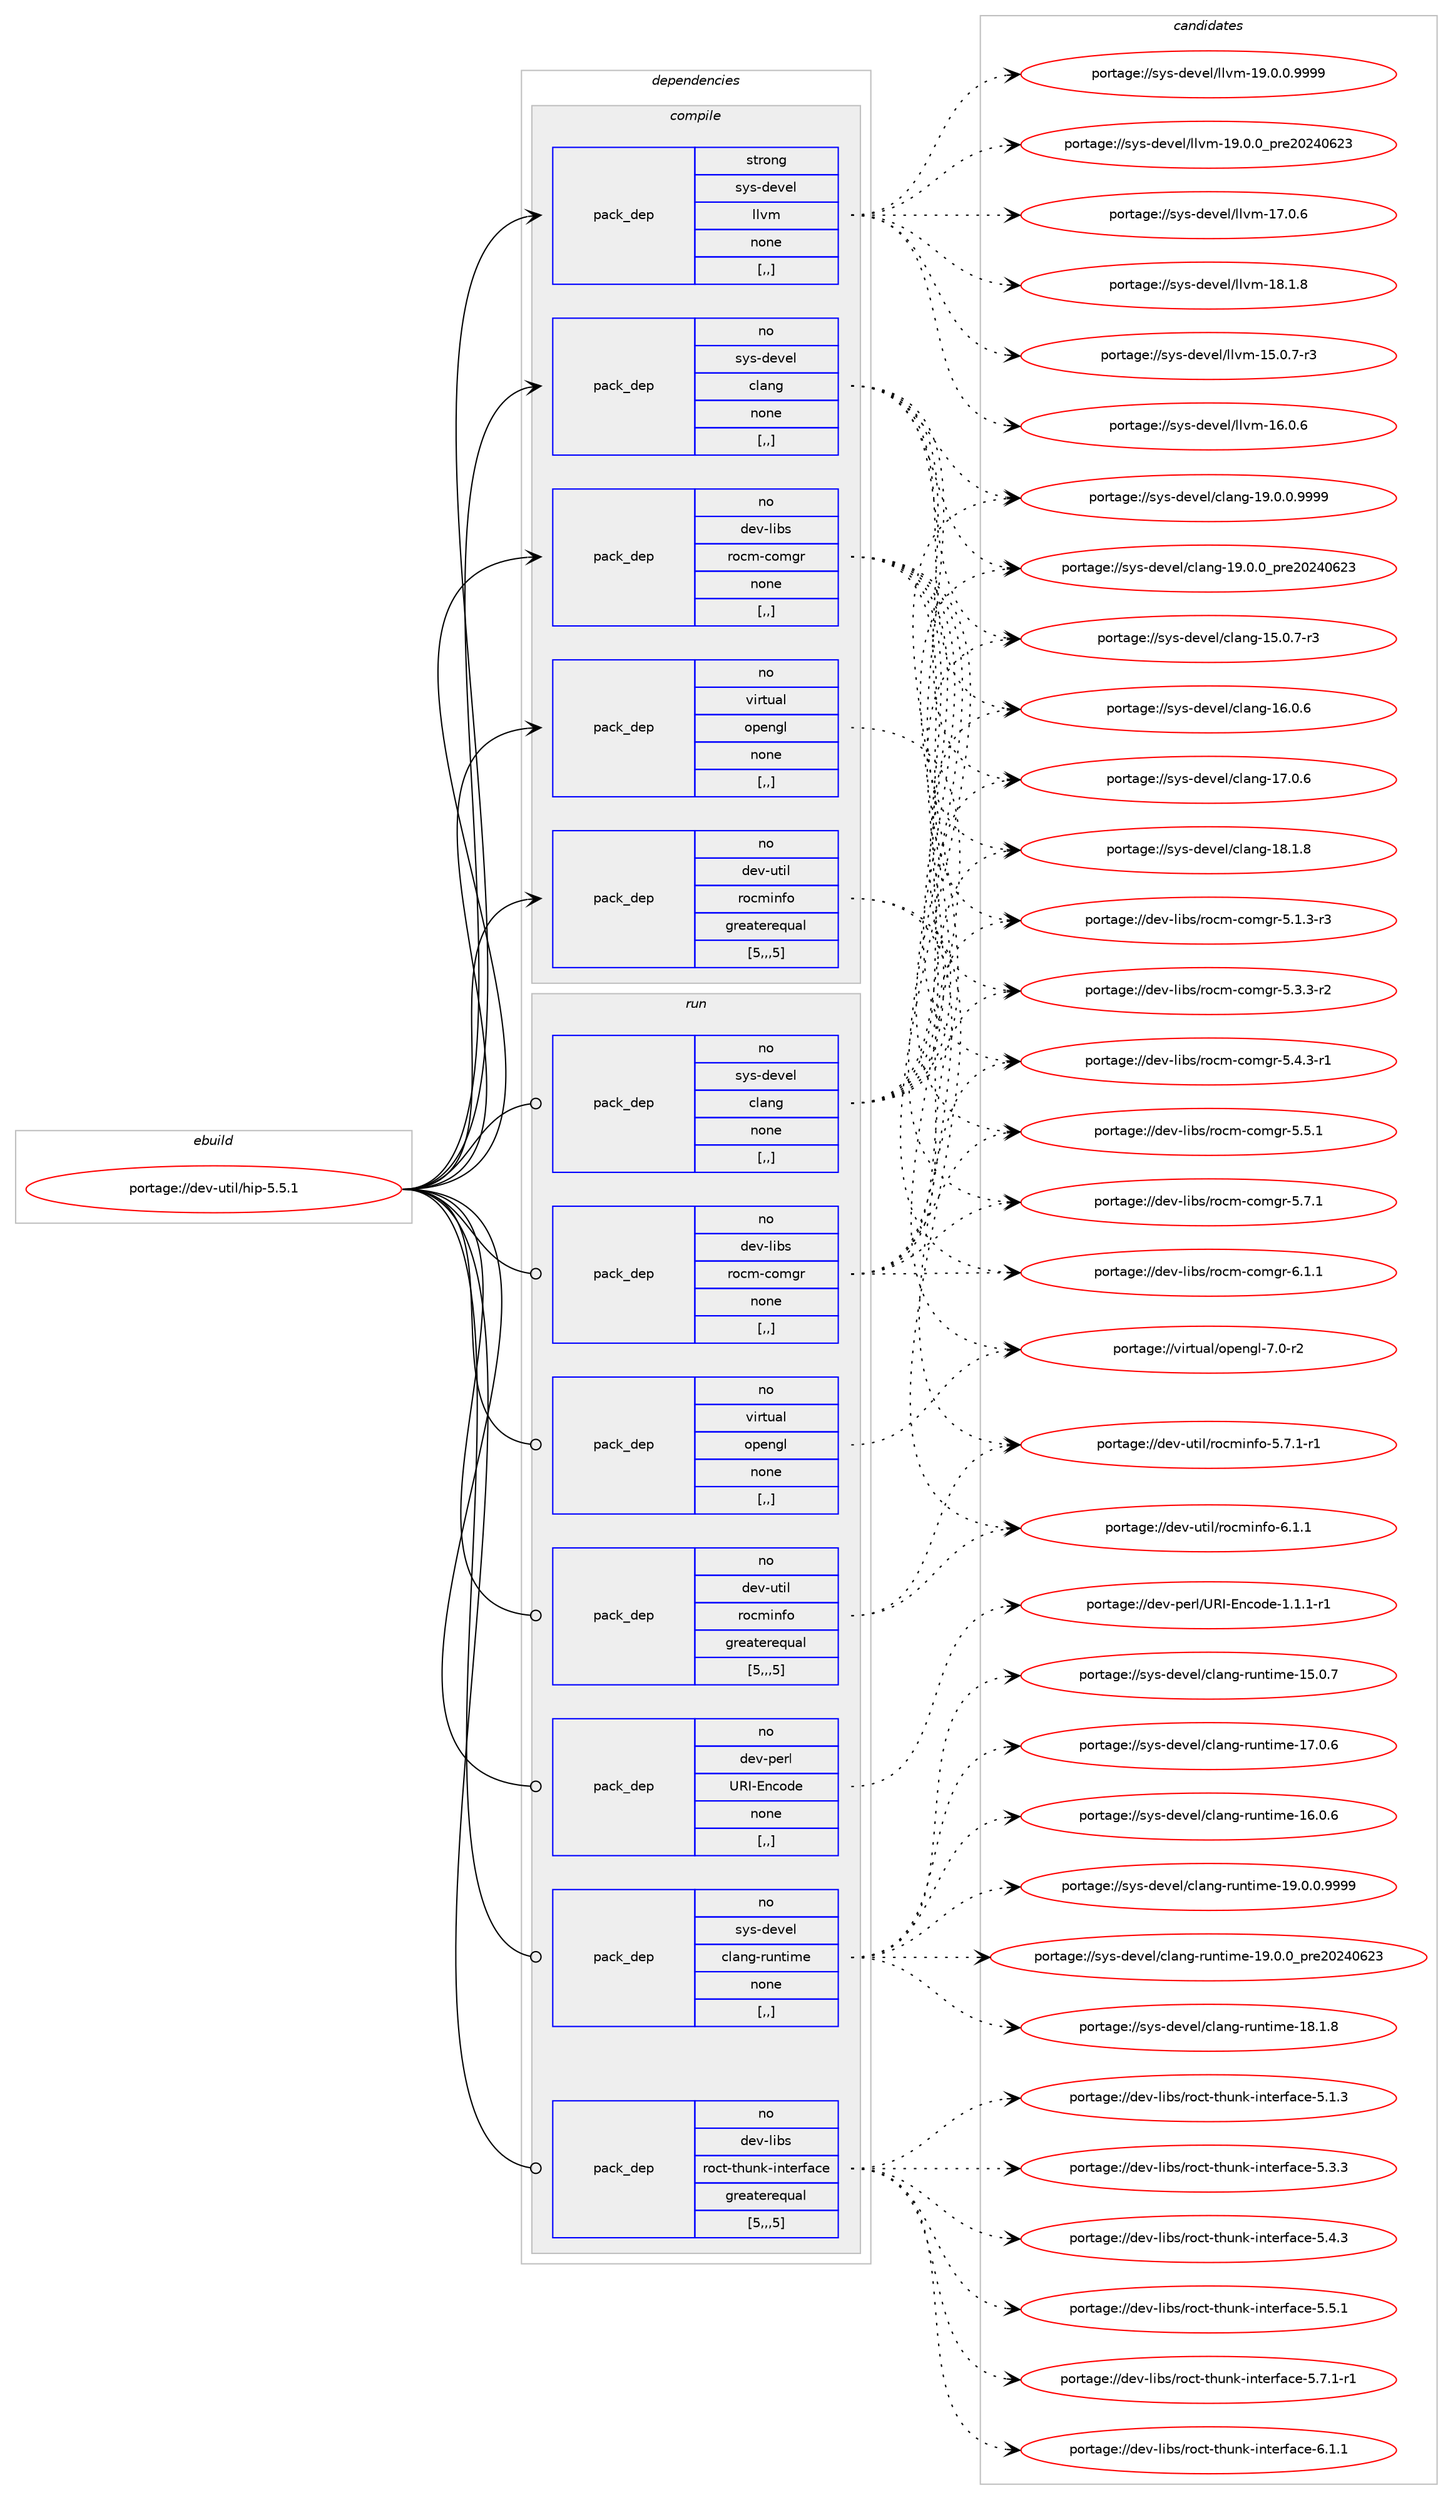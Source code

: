 digraph prolog {

# *************
# Graph options
# *************

newrank=true;
concentrate=true;
compound=true;
graph [rankdir=LR,fontname=Helvetica,fontsize=10,ranksep=1.5];#, ranksep=2.5, nodesep=0.2];
edge  [arrowhead=vee];
node  [fontname=Helvetica,fontsize=10];

# **********
# The ebuild
# **********

subgraph cluster_leftcol {
color=gray;
rank=same;
label=<<i>ebuild</i>>;
id [label="portage://dev-util/hip-5.5.1", color=red, width=4, href="../dev-util/hip-5.5.1.svg"];
}

# ****************
# The dependencies
# ****************

subgraph cluster_midcol {
color=gray;
label=<<i>dependencies</i>>;
subgraph cluster_compile {
fillcolor="#eeeeee";
style=filled;
label=<<i>compile</i>>;
subgraph pack150450 {
dependency211169 [label=<<TABLE BORDER="0" CELLBORDER="1" CELLSPACING="0" CELLPADDING="4" WIDTH="220"><TR><TD ROWSPAN="6" CELLPADDING="30">pack_dep</TD></TR><TR><TD WIDTH="110">no</TD></TR><TR><TD>dev-libs</TD></TR><TR><TD>rocm-comgr</TD></TR><TR><TD>none</TD></TR><TR><TD>[,,]</TD></TR></TABLE>>, shape=none, color=blue];
}
id:e -> dependency211169:w [weight=20,style="solid",arrowhead="vee"];
subgraph pack150451 {
dependency211170 [label=<<TABLE BORDER="0" CELLBORDER="1" CELLSPACING="0" CELLPADDING="4" WIDTH="220"><TR><TD ROWSPAN="6" CELLPADDING="30">pack_dep</TD></TR><TR><TD WIDTH="110">no</TD></TR><TR><TD>dev-util</TD></TR><TR><TD>rocminfo</TD></TR><TR><TD>greaterequal</TD></TR><TR><TD>[5,,,5]</TD></TR></TABLE>>, shape=none, color=blue];
}
id:e -> dependency211170:w [weight=20,style="solid",arrowhead="vee"];
subgraph pack150452 {
dependency211171 [label=<<TABLE BORDER="0" CELLBORDER="1" CELLSPACING="0" CELLPADDING="4" WIDTH="220"><TR><TD ROWSPAN="6" CELLPADDING="30">pack_dep</TD></TR><TR><TD WIDTH="110">no</TD></TR><TR><TD>sys-devel</TD></TR><TR><TD>clang</TD></TR><TR><TD>none</TD></TR><TR><TD>[,,]</TD></TR></TABLE>>, shape=none, color=blue];
}
id:e -> dependency211171:w [weight=20,style="solid",arrowhead="vee"];
subgraph pack150453 {
dependency211172 [label=<<TABLE BORDER="0" CELLBORDER="1" CELLSPACING="0" CELLPADDING="4" WIDTH="220"><TR><TD ROWSPAN="6" CELLPADDING="30">pack_dep</TD></TR><TR><TD WIDTH="110">no</TD></TR><TR><TD>virtual</TD></TR><TR><TD>opengl</TD></TR><TR><TD>none</TD></TR><TR><TD>[,,]</TD></TR></TABLE>>, shape=none, color=blue];
}
id:e -> dependency211172:w [weight=20,style="solid",arrowhead="vee"];
subgraph pack150454 {
dependency211173 [label=<<TABLE BORDER="0" CELLBORDER="1" CELLSPACING="0" CELLPADDING="4" WIDTH="220"><TR><TD ROWSPAN="6" CELLPADDING="30">pack_dep</TD></TR><TR><TD WIDTH="110">strong</TD></TR><TR><TD>sys-devel</TD></TR><TR><TD>llvm</TD></TR><TR><TD>none</TD></TR><TR><TD>[,,]</TD></TR></TABLE>>, shape=none, color=blue];
}
id:e -> dependency211173:w [weight=20,style="solid",arrowhead="vee"];
}
subgraph cluster_compileandrun {
fillcolor="#eeeeee";
style=filled;
label=<<i>compile and run</i>>;
}
subgraph cluster_run {
fillcolor="#eeeeee";
style=filled;
label=<<i>run</i>>;
subgraph pack150455 {
dependency211174 [label=<<TABLE BORDER="0" CELLBORDER="1" CELLSPACING="0" CELLPADDING="4" WIDTH="220"><TR><TD ROWSPAN="6" CELLPADDING="30">pack_dep</TD></TR><TR><TD WIDTH="110">no</TD></TR><TR><TD>dev-libs</TD></TR><TR><TD>rocm-comgr</TD></TR><TR><TD>none</TD></TR><TR><TD>[,,]</TD></TR></TABLE>>, shape=none, color=blue];
}
id:e -> dependency211174:w [weight=20,style="solid",arrowhead="odot"];
subgraph pack150456 {
dependency211175 [label=<<TABLE BORDER="0" CELLBORDER="1" CELLSPACING="0" CELLPADDING="4" WIDTH="220"><TR><TD ROWSPAN="6" CELLPADDING="30">pack_dep</TD></TR><TR><TD WIDTH="110">no</TD></TR><TR><TD>dev-libs</TD></TR><TR><TD>roct-thunk-interface</TD></TR><TR><TD>greaterequal</TD></TR><TR><TD>[5,,,5]</TD></TR></TABLE>>, shape=none, color=blue];
}
id:e -> dependency211175:w [weight=20,style="solid",arrowhead="odot"];
subgraph pack150457 {
dependency211176 [label=<<TABLE BORDER="0" CELLBORDER="1" CELLSPACING="0" CELLPADDING="4" WIDTH="220"><TR><TD ROWSPAN="6" CELLPADDING="30">pack_dep</TD></TR><TR><TD WIDTH="110">no</TD></TR><TR><TD>dev-perl</TD></TR><TR><TD>URI-Encode</TD></TR><TR><TD>none</TD></TR><TR><TD>[,,]</TD></TR></TABLE>>, shape=none, color=blue];
}
id:e -> dependency211176:w [weight=20,style="solid",arrowhead="odot"];
subgraph pack150458 {
dependency211177 [label=<<TABLE BORDER="0" CELLBORDER="1" CELLSPACING="0" CELLPADDING="4" WIDTH="220"><TR><TD ROWSPAN="6" CELLPADDING="30">pack_dep</TD></TR><TR><TD WIDTH="110">no</TD></TR><TR><TD>dev-util</TD></TR><TR><TD>rocminfo</TD></TR><TR><TD>greaterequal</TD></TR><TR><TD>[5,,,5]</TD></TR></TABLE>>, shape=none, color=blue];
}
id:e -> dependency211177:w [weight=20,style="solid",arrowhead="odot"];
subgraph pack150459 {
dependency211178 [label=<<TABLE BORDER="0" CELLBORDER="1" CELLSPACING="0" CELLPADDING="4" WIDTH="220"><TR><TD ROWSPAN="6" CELLPADDING="30">pack_dep</TD></TR><TR><TD WIDTH="110">no</TD></TR><TR><TD>sys-devel</TD></TR><TR><TD>clang</TD></TR><TR><TD>none</TD></TR><TR><TD>[,,]</TD></TR></TABLE>>, shape=none, color=blue];
}
id:e -> dependency211178:w [weight=20,style="solid",arrowhead="odot"];
subgraph pack150460 {
dependency211179 [label=<<TABLE BORDER="0" CELLBORDER="1" CELLSPACING="0" CELLPADDING="4" WIDTH="220"><TR><TD ROWSPAN="6" CELLPADDING="30">pack_dep</TD></TR><TR><TD WIDTH="110">no</TD></TR><TR><TD>sys-devel</TD></TR><TR><TD>clang-runtime</TD></TR><TR><TD>none</TD></TR><TR><TD>[,,]</TD></TR></TABLE>>, shape=none, color=blue];
}
id:e -> dependency211179:w [weight=20,style="solid",arrowhead="odot"];
subgraph pack150461 {
dependency211180 [label=<<TABLE BORDER="0" CELLBORDER="1" CELLSPACING="0" CELLPADDING="4" WIDTH="220"><TR><TD ROWSPAN="6" CELLPADDING="30">pack_dep</TD></TR><TR><TD WIDTH="110">no</TD></TR><TR><TD>virtual</TD></TR><TR><TD>opengl</TD></TR><TR><TD>none</TD></TR><TR><TD>[,,]</TD></TR></TABLE>>, shape=none, color=blue];
}
id:e -> dependency211180:w [weight=20,style="solid",arrowhead="odot"];
}
}

# **************
# The candidates
# **************

subgraph cluster_choices {
rank=same;
color=gray;
label=<<i>candidates</i>>;

subgraph choice150450 {
color=black;
nodesep=1;
choice1001011184510810598115471141119910945991111091031144553464946514511451 [label="portage://dev-libs/rocm-comgr-5.1.3-r3", color=red, width=4,href="../dev-libs/rocm-comgr-5.1.3-r3.svg"];
choice1001011184510810598115471141119910945991111091031144553465146514511450 [label="portage://dev-libs/rocm-comgr-5.3.3-r2", color=red, width=4,href="../dev-libs/rocm-comgr-5.3.3-r2.svg"];
choice1001011184510810598115471141119910945991111091031144553465246514511449 [label="portage://dev-libs/rocm-comgr-5.4.3-r1", color=red, width=4,href="../dev-libs/rocm-comgr-5.4.3-r1.svg"];
choice100101118451081059811547114111991094599111109103114455346534649 [label="portage://dev-libs/rocm-comgr-5.5.1", color=red, width=4,href="../dev-libs/rocm-comgr-5.5.1.svg"];
choice100101118451081059811547114111991094599111109103114455346554649 [label="portage://dev-libs/rocm-comgr-5.7.1", color=red, width=4,href="../dev-libs/rocm-comgr-5.7.1.svg"];
choice100101118451081059811547114111991094599111109103114455446494649 [label="portage://dev-libs/rocm-comgr-6.1.1", color=red, width=4,href="../dev-libs/rocm-comgr-6.1.1.svg"];
dependency211169:e -> choice1001011184510810598115471141119910945991111091031144553464946514511451:w [style=dotted,weight="100"];
dependency211169:e -> choice1001011184510810598115471141119910945991111091031144553465146514511450:w [style=dotted,weight="100"];
dependency211169:e -> choice1001011184510810598115471141119910945991111091031144553465246514511449:w [style=dotted,weight="100"];
dependency211169:e -> choice100101118451081059811547114111991094599111109103114455346534649:w [style=dotted,weight="100"];
dependency211169:e -> choice100101118451081059811547114111991094599111109103114455346554649:w [style=dotted,weight="100"];
dependency211169:e -> choice100101118451081059811547114111991094599111109103114455446494649:w [style=dotted,weight="100"];
}
subgraph choice150451 {
color=black;
nodesep=1;
choice1001011184511711610510847114111991091051101021114553465546494511449 [label="portage://dev-util/rocminfo-5.7.1-r1", color=red, width=4,href="../dev-util/rocminfo-5.7.1-r1.svg"];
choice100101118451171161051084711411199109105110102111455446494649 [label="portage://dev-util/rocminfo-6.1.1", color=red, width=4,href="../dev-util/rocminfo-6.1.1.svg"];
dependency211170:e -> choice1001011184511711610510847114111991091051101021114553465546494511449:w [style=dotted,weight="100"];
dependency211170:e -> choice100101118451171161051084711411199109105110102111455446494649:w [style=dotted,weight="100"];
}
subgraph choice150452 {
color=black;
nodesep=1;
choice11512111545100101118101108479910897110103454953464846554511451 [label="portage://sys-devel/clang-15.0.7-r3", color=red, width=4,href="../sys-devel/clang-15.0.7-r3.svg"];
choice1151211154510010111810110847991089711010345495446484654 [label="portage://sys-devel/clang-16.0.6", color=red, width=4,href="../sys-devel/clang-16.0.6.svg"];
choice1151211154510010111810110847991089711010345495546484654 [label="portage://sys-devel/clang-17.0.6", color=red, width=4,href="../sys-devel/clang-17.0.6.svg"];
choice1151211154510010111810110847991089711010345495646494656 [label="portage://sys-devel/clang-18.1.8", color=red, width=4,href="../sys-devel/clang-18.1.8.svg"];
choice11512111545100101118101108479910897110103454957464846484657575757 [label="portage://sys-devel/clang-19.0.0.9999", color=red, width=4,href="../sys-devel/clang-19.0.0.9999.svg"];
choice1151211154510010111810110847991089711010345495746484648951121141015048505248545051 [label="portage://sys-devel/clang-19.0.0_pre20240623", color=red, width=4,href="../sys-devel/clang-19.0.0_pre20240623.svg"];
dependency211171:e -> choice11512111545100101118101108479910897110103454953464846554511451:w [style=dotted,weight="100"];
dependency211171:e -> choice1151211154510010111810110847991089711010345495446484654:w [style=dotted,weight="100"];
dependency211171:e -> choice1151211154510010111810110847991089711010345495546484654:w [style=dotted,weight="100"];
dependency211171:e -> choice1151211154510010111810110847991089711010345495646494656:w [style=dotted,weight="100"];
dependency211171:e -> choice11512111545100101118101108479910897110103454957464846484657575757:w [style=dotted,weight="100"];
dependency211171:e -> choice1151211154510010111810110847991089711010345495746484648951121141015048505248545051:w [style=dotted,weight="100"];
}
subgraph choice150453 {
color=black;
nodesep=1;
choice1181051141161179710847111112101110103108455546484511450 [label="portage://virtual/opengl-7.0-r2", color=red, width=4,href="../virtual/opengl-7.0-r2.svg"];
dependency211172:e -> choice1181051141161179710847111112101110103108455546484511450:w [style=dotted,weight="100"];
}
subgraph choice150454 {
color=black;
nodesep=1;
choice1151211154510010111810110847108108118109454953464846554511451 [label="portage://sys-devel/llvm-15.0.7-r3", color=red, width=4,href="../sys-devel/llvm-15.0.7-r3.svg"];
choice115121115451001011181011084710810811810945495446484654 [label="portage://sys-devel/llvm-16.0.6", color=red, width=4,href="../sys-devel/llvm-16.0.6.svg"];
choice115121115451001011181011084710810811810945495546484654 [label="portage://sys-devel/llvm-17.0.6", color=red, width=4,href="../sys-devel/llvm-17.0.6.svg"];
choice115121115451001011181011084710810811810945495646494656 [label="portage://sys-devel/llvm-18.1.8", color=red, width=4,href="../sys-devel/llvm-18.1.8.svg"];
choice1151211154510010111810110847108108118109454957464846484657575757 [label="portage://sys-devel/llvm-19.0.0.9999", color=red, width=4,href="../sys-devel/llvm-19.0.0.9999.svg"];
choice115121115451001011181011084710810811810945495746484648951121141015048505248545051 [label="portage://sys-devel/llvm-19.0.0_pre20240623", color=red, width=4,href="../sys-devel/llvm-19.0.0_pre20240623.svg"];
dependency211173:e -> choice1151211154510010111810110847108108118109454953464846554511451:w [style=dotted,weight="100"];
dependency211173:e -> choice115121115451001011181011084710810811810945495446484654:w [style=dotted,weight="100"];
dependency211173:e -> choice115121115451001011181011084710810811810945495546484654:w [style=dotted,weight="100"];
dependency211173:e -> choice115121115451001011181011084710810811810945495646494656:w [style=dotted,weight="100"];
dependency211173:e -> choice1151211154510010111810110847108108118109454957464846484657575757:w [style=dotted,weight="100"];
dependency211173:e -> choice115121115451001011181011084710810811810945495746484648951121141015048505248545051:w [style=dotted,weight="100"];
}
subgraph choice150455 {
color=black;
nodesep=1;
choice1001011184510810598115471141119910945991111091031144553464946514511451 [label="portage://dev-libs/rocm-comgr-5.1.3-r3", color=red, width=4,href="../dev-libs/rocm-comgr-5.1.3-r3.svg"];
choice1001011184510810598115471141119910945991111091031144553465146514511450 [label="portage://dev-libs/rocm-comgr-5.3.3-r2", color=red, width=4,href="../dev-libs/rocm-comgr-5.3.3-r2.svg"];
choice1001011184510810598115471141119910945991111091031144553465246514511449 [label="portage://dev-libs/rocm-comgr-5.4.3-r1", color=red, width=4,href="../dev-libs/rocm-comgr-5.4.3-r1.svg"];
choice100101118451081059811547114111991094599111109103114455346534649 [label="portage://dev-libs/rocm-comgr-5.5.1", color=red, width=4,href="../dev-libs/rocm-comgr-5.5.1.svg"];
choice100101118451081059811547114111991094599111109103114455346554649 [label="portage://dev-libs/rocm-comgr-5.7.1", color=red, width=4,href="../dev-libs/rocm-comgr-5.7.1.svg"];
choice100101118451081059811547114111991094599111109103114455446494649 [label="portage://dev-libs/rocm-comgr-6.1.1", color=red, width=4,href="../dev-libs/rocm-comgr-6.1.1.svg"];
dependency211174:e -> choice1001011184510810598115471141119910945991111091031144553464946514511451:w [style=dotted,weight="100"];
dependency211174:e -> choice1001011184510810598115471141119910945991111091031144553465146514511450:w [style=dotted,weight="100"];
dependency211174:e -> choice1001011184510810598115471141119910945991111091031144553465246514511449:w [style=dotted,weight="100"];
dependency211174:e -> choice100101118451081059811547114111991094599111109103114455346534649:w [style=dotted,weight="100"];
dependency211174:e -> choice100101118451081059811547114111991094599111109103114455346554649:w [style=dotted,weight="100"];
dependency211174:e -> choice100101118451081059811547114111991094599111109103114455446494649:w [style=dotted,weight="100"];
}
subgraph choice150456 {
color=black;
nodesep=1;
choice1001011184510810598115471141119911645116104117110107451051101161011141029799101455346494651 [label="portage://dev-libs/roct-thunk-interface-5.1.3", color=red, width=4,href="../dev-libs/roct-thunk-interface-5.1.3.svg"];
choice1001011184510810598115471141119911645116104117110107451051101161011141029799101455346514651 [label="portage://dev-libs/roct-thunk-interface-5.3.3", color=red, width=4,href="../dev-libs/roct-thunk-interface-5.3.3.svg"];
choice1001011184510810598115471141119911645116104117110107451051101161011141029799101455346524651 [label="portage://dev-libs/roct-thunk-interface-5.4.3", color=red, width=4,href="../dev-libs/roct-thunk-interface-5.4.3.svg"];
choice1001011184510810598115471141119911645116104117110107451051101161011141029799101455346534649 [label="portage://dev-libs/roct-thunk-interface-5.5.1", color=red, width=4,href="../dev-libs/roct-thunk-interface-5.5.1.svg"];
choice10010111845108105981154711411199116451161041171101074510511011610111410297991014553465546494511449 [label="portage://dev-libs/roct-thunk-interface-5.7.1-r1", color=red, width=4,href="../dev-libs/roct-thunk-interface-5.7.1-r1.svg"];
choice1001011184510810598115471141119911645116104117110107451051101161011141029799101455446494649 [label="portage://dev-libs/roct-thunk-interface-6.1.1", color=red, width=4,href="../dev-libs/roct-thunk-interface-6.1.1.svg"];
dependency211175:e -> choice1001011184510810598115471141119911645116104117110107451051101161011141029799101455346494651:w [style=dotted,weight="100"];
dependency211175:e -> choice1001011184510810598115471141119911645116104117110107451051101161011141029799101455346514651:w [style=dotted,weight="100"];
dependency211175:e -> choice1001011184510810598115471141119911645116104117110107451051101161011141029799101455346524651:w [style=dotted,weight="100"];
dependency211175:e -> choice1001011184510810598115471141119911645116104117110107451051101161011141029799101455346534649:w [style=dotted,weight="100"];
dependency211175:e -> choice10010111845108105981154711411199116451161041171101074510511011610111410297991014553465546494511449:w [style=dotted,weight="100"];
dependency211175:e -> choice1001011184510810598115471141119911645116104117110107451051101161011141029799101455446494649:w [style=dotted,weight="100"];
}
subgraph choice150457 {
color=black;
nodesep=1;
choice10010111845112101114108478582734569110991111001014549464946494511449 [label="portage://dev-perl/URI-Encode-1.1.1-r1", color=red, width=4,href="../dev-perl/URI-Encode-1.1.1-r1.svg"];
dependency211176:e -> choice10010111845112101114108478582734569110991111001014549464946494511449:w [style=dotted,weight="100"];
}
subgraph choice150458 {
color=black;
nodesep=1;
choice1001011184511711610510847114111991091051101021114553465546494511449 [label="portage://dev-util/rocminfo-5.7.1-r1", color=red, width=4,href="../dev-util/rocminfo-5.7.1-r1.svg"];
choice100101118451171161051084711411199109105110102111455446494649 [label="portage://dev-util/rocminfo-6.1.1", color=red, width=4,href="../dev-util/rocminfo-6.1.1.svg"];
dependency211177:e -> choice1001011184511711610510847114111991091051101021114553465546494511449:w [style=dotted,weight="100"];
dependency211177:e -> choice100101118451171161051084711411199109105110102111455446494649:w [style=dotted,weight="100"];
}
subgraph choice150459 {
color=black;
nodesep=1;
choice11512111545100101118101108479910897110103454953464846554511451 [label="portage://sys-devel/clang-15.0.7-r3", color=red, width=4,href="../sys-devel/clang-15.0.7-r3.svg"];
choice1151211154510010111810110847991089711010345495446484654 [label="portage://sys-devel/clang-16.0.6", color=red, width=4,href="../sys-devel/clang-16.0.6.svg"];
choice1151211154510010111810110847991089711010345495546484654 [label="portage://sys-devel/clang-17.0.6", color=red, width=4,href="../sys-devel/clang-17.0.6.svg"];
choice1151211154510010111810110847991089711010345495646494656 [label="portage://sys-devel/clang-18.1.8", color=red, width=4,href="../sys-devel/clang-18.1.8.svg"];
choice11512111545100101118101108479910897110103454957464846484657575757 [label="portage://sys-devel/clang-19.0.0.9999", color=red, width=4,href="../sys-devel/clang-19.0.0.9999.svg"];
choice1151211154510010111810110847991089711010345495746484648951121141015048505248545051 [label="portage://sys-devel/clang-19.0.0_pre20240623", color=red, width=4,href="../sys-devel/clang-19.0.0_pre20240623.svg"];
dependency211178:e -> choice11512111545100101118101108479910897110103454953464846554511451:w [style=dotted,weight="100"];
dependency211178:e -> choice1151211154510010111810110847991089711010345495446484654:w [style=dotted,weight="100"];
dependency211178:e -> choice1151211154510010111810110847991089711010345495546484654:w [style=dotted,weight="100"];
dependency211178:e -> choice1151211154510010111810110847991089711010345495646494656:w [style=dotted,weight="100"];
dependency211178:e -> choice11512111545100101118101108479910897110103454957464846484657575757:w [style=dotted,weight="100"];
dependency211178:e -> choice1151211154510010111810110847991089711010345495746484648951121141015048505248545051:w [style=dotted,weight="100"];
}
subgraph choice150460 {
color=black;
nodesep=1;
choice115121115451001011181011084799108971101034511411711011610510910145495346484655 [label="portage://sys-devel/clang-runtime-15.0.7", color=red, width=4,href="../sys-devel/clang-runtime-15.0.7.svg"];
choice115121115451001011181011084799108971101034511411711011610510910145495446484654 [label="portage://sys-devel/clang-runtime-16.0.6", color=red, width=4,href="../sys-devel/clang-runtime-16.0.6.svg"];
choice115121115451001011181011084799108971101034511411711011610510910145495546484654 [label="portage://sys-devel/clang-runtime-17.0.6", color=red, width=4,href="../sys-devel/clang-runtime-17.0.6.svg"];
choice115121115451001011181011084799108971101034511411711011610510910145495646494656 [label="portage://sys-devel/clang-runtime-18.1.8", color=red, width=4,href="../sys-devel/clang-runtime-18.1.8.svg"];
choice1151211154510010111810110847991089711010345114117110116105109101454957464846484657575757 [label="portage://sys-devel/clang-runtime-19.0.0.9999", color=red, width=4,href="../sys-devel/clang-runtime-19.0.0.9999.svg"];
choice115121115451001011181011084799108971101034511411711011610510910145495746484648951121141015048505248545051 [label="portage://sys-devel/clang-runtime-19.0.0_pre20240623", color=red, width=4,href="../sys-devel/clang-runtime-19.0.0_pre20240623.svg"];
dependency211179:e -> choice115121115451001011181011084799108971101034511411711011610510910145495346484655:w [style=dotted,weight="100"];
dependency211179:e -> choice115121115451001011181011084799108971101034511411711011610510910145495446484654:w [style=dotted,weight="100"];
dependency211179:e -> choice115121115451001011181011084799108971101034511411711011610510910145495546484654:w [style=dotted,weight="100"];
dependency211179:e -> choice115121115451001011181011084799108971101034511411711011610510910145495646494656:w [style=dotted,weight="100"];
dependency211179:e -> choice1151211154510010111810110847991089711010345114117110116105109101454957464846484657575757:w [style=dotted,weight="100"];
dependency211179:e -> choice115121115451001011181011084799108971101034511411711011610510910145495746484648951121141015048505248545051:w [style=dotted,weight="100"];
}
subgraph choice150461 {
color=black;
nodesep=1;
choice1181051141161179710847111112101110103108455546484511450 [label="portage://virtual/opengl-7.0-r2", color=red, width=4,href="../virtual/opengl-7.0-r2.svg"];
dependency211180:e -> choice1181051141161179710847111112101110103108455546484511450:w [style=dotted,weight="100"];
}
}

}
